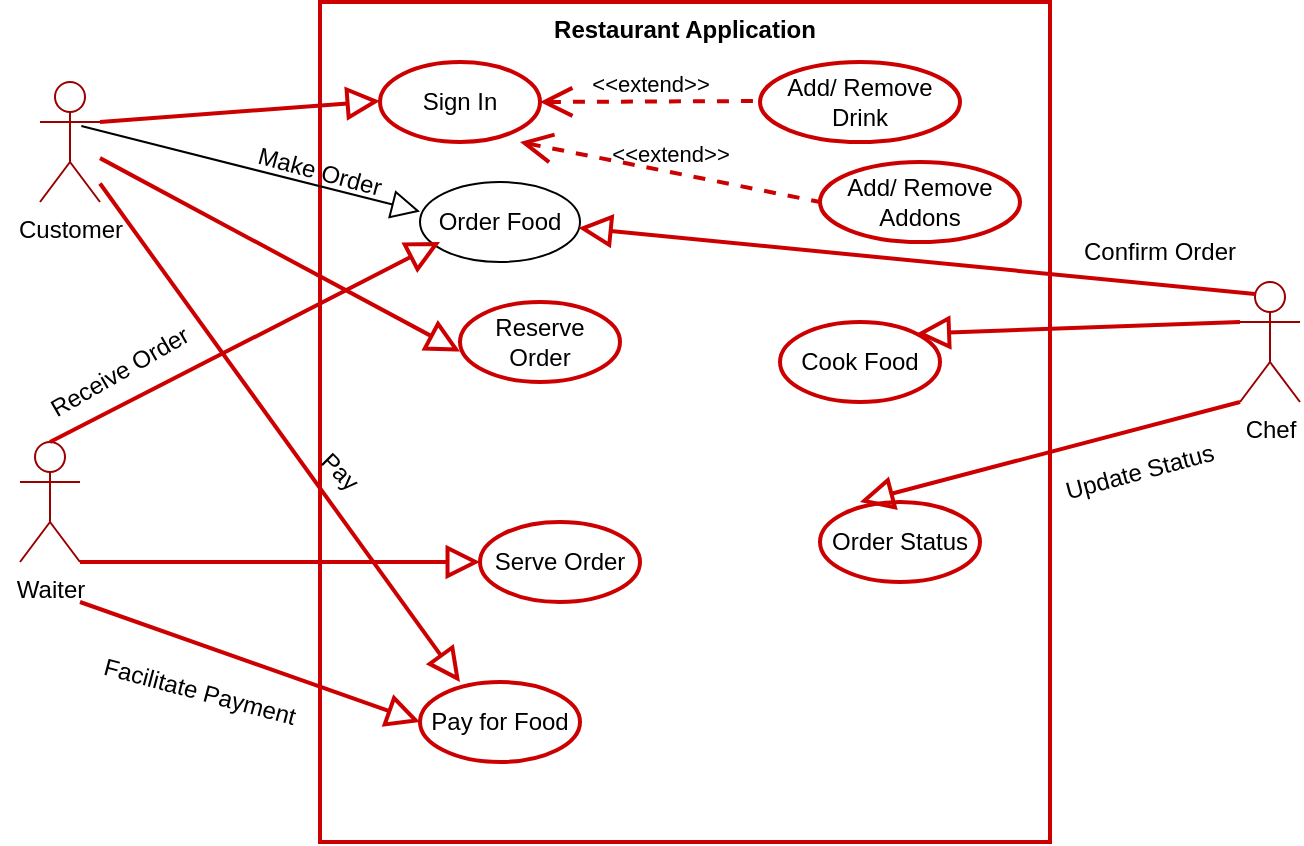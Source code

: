 <mxfile version="20.4.0" type="device"><diagram id="gDJLe3tCB53izDLcpRfm" name="Page-1"><mxGraphModel dx="782" dy="436" grid="1" gridSize="10" guides="1" tooltips="1" connect="1" arrows="1" fold="1" page="1" pageScale="1" pageWidth="827" pageHeight="1169" math="0" shadow="0"><root><mxCell id="0"/><mxCell id="1" parent="0"/><mxCell id="gHpnLB01UqZEoeaxgCN--1" value="Restaurant Application" style="shape=rect;html=1;verticalAlign=top;fontStyle=1;whiteSpace=wrap;align=center;strokeColor=#CC0000;strokeWidth=2;" vertex="1" parent="1"><mxGeometry x="230" y="30" width="365" height="420" as="geometry"/></mxCell><mxCell id="gHpnLB01UqZEoeaxgCN--2" value="Customer" style="shape=umlActor;html=1;verticalLabelPosition=bottom;verticalAlign=top;align=center;strokeColor=#990000;" vertex="1" parent="1"><mxGeometry x="90" y="70" width="30" height="60" as="geometry"/></mxCell><mxCell id="gHpnLB01UqZEoeaxgCN--4" value="Waiter" style="shape=umlActor;html=1;verticalLabelPosition=bottom;verticalAlign=top;align=center;strokeColor=#990000;" vertex="1" parent="1"><mxGeometry x="80" y="250" width="30" height="60" as="geometry"/></mxCell><mxCell id="gHpnLB01UqZEoeaxgCN--7" value="Chef" style="shape=umlActor;html=1;verticalLabelPosition=bottom;verticalAlign=top;align=center;strokeColor=#990000;" vertex="1" parent="1"><mxGeometry x="690" y="170" width="30" height="60" as="geometry"/></mxCell><mxCell id="gHpnLB01UqZEoeaxgCN--8" value="Sign In" style="ellipse;whiteSpace=wrap;html=1;strokeColor=#CC0000;strokeWidth=2;" vertex="1" parent="1"><mxGeometry x="260" y="60" width="80" height="40" as="geometry"/></mxCell><mxCell id="gHpnLB01UqZEoeaxgCN--9" value="Order Food&lt;span style=&quot;color: rgba(0, 0, 0, 0); font-family: monospace; font-size: 0px; text-align: start;&quot;&gt;%3CmxGraphModel%3E%3Croot%3E%3CmxCell%20id%3D%220%22%2F%3E%3CmxCell%20id%3D%221%22%20parent%3D%220%22%2F%3E%3CmxCell%20id%3D%222%22%20value%3D%22Sign%20In%22%20style%3D%22ellipse%3BwhiteSpace%3Dwrap%3Bhtml%3D1%3B%22%20vertex%3D%221%22%20parent%3D%221%22%3E%3CmxGeometry%20x%3D%22260%22%20y%3D%2260%22%20width%3D%2280%22%20height%3D%2240%22%20as%3D%22geometry%22%2F%3E%3C%2FmxCell%3E%3C%2Froot%3E%3C%2FmxGraphModel%3E&lt;/span&gt;" style="ellipse;whiteSpace=wrap;html=1;" vertex="1" parent="1"><mxGeometry x="280" y="120" width="80" height="40" as="geometry"/></mxCell><mxCell id="gHpnLB01UqZEoeaxgCN--10" value="Add/ Remove Addons" style="ellipse;whiteSpace=wrap;html=1;strokeColor=#CC0000;strokeWidth=2;" vertex="1" parent="1"><mxGeometry x="480" y="110" width="100" height="40" as="geometry"/></mxCell><mxCell id="gHpnLB01UqZEoeaxgCN--11" value="Add/ Remove Drink" style="ellipse;whiteSpace=wrap;html=1;strokeColor=#CC0000;strokeWidth=2;" vertex="1" parent="1"><mxGeometry x="450" y="60" width="100" height="40" as="geometry"/></mxCell><mxCell id="gHpnLB01UqZEoeaxgCN--12" value="Reserve Order" style="ellipse;whiteSpace=wrap;html=1;strokeColor=#CC0000;strokeWidth=2;" vertex="1" parent="1"><mxGeometry x="300" y="180" width="80" height="40" as="geometry"/></mxCell><mxCell id="gHpnLB01UqZEoeaxgCN--13" value="Cook Food" style="ellipse;whiteSpace=wrap;html=1;strokeColor=#CC0000;strokeWidth=2;" vertex="1" parent="1"><mxGeometry x="460" y="190" width="80" height="40" as="geometry"/></mxCell><mxCell id="gHpnLB01UqZEoeaxgCN--14" value="Serve Order" style="ellipse;whiteSpace=wrap;html=1;strokeColor=#CC0000;strokeWidth=2;" vertex="1" parent="1"><mxGeometry x="310" y="290" width="80" height="40" as="geometry"/></mxCell><mxCell id="gHpnLB01UqZEoeaxgCN--15" value="Order Status" style="ellipse;whiteSpace=wrap;html=1;strokeColor=#CC0000;strokeWidth=2;" vertex="1" parent="1"><mxGeometry x="480" y="280" width="80" height="40" as="geometry"/></mxCell><mxCell id="gHpnLB01UqZEoeaxgCN--16" value="Pay for Food" style="ellipse;whiteSpace=wrap;html=1;strokeColor=#CC0000;strokeWidth=2;" vertex="1" parent="1"><mxGeometry x="280" y="370" width="80" height="40" as="geometry"/></mxCell><mxCell id="gHpnLB01UqZEoeaxgCN--17" value="" style="edgeStyle=none;html=1;endArrow=block;endFill=0;endSize=12;verticalAlign=bottom;rounded=0;exitX=1;exitY=1;exitDx=0;exitDy=0;exitPerimeter=0;strokeColor=#CC0000;strokeWidth=2;" edge="1" parent="1" source="gHpnLB01UqZEoeaxgCN--4"><mxGeometry width="160" relative="1" as="geometry"><mxPoint x="150" y="310" as="sourcePoint"/><mxPoint x="310" y="310" as="targetPoint"/></mxGeometry></mxCell><mxCell id="gHpnLB01UqZEoeaxgCN--19" value="" style="edgeStyle=none;html=1;endArrow=block;endFill=0;endSize=12;verticalAlign=bottom;rounded=0;exitX=1;exitY=0.333;exitDx=0;exitDy=0;exitPerimeter=0;strokeColor=#CC0000;strokeWidth=2;" edge="1" parent="1" source="gHpnLB01UqZEoeaxgCN--2"><mxGeometry width="160" relative="1" as="geometry"><mxPoint x="100" y="79.5" as="sourcePoint"/><mxPoint x="260" y="79.5" as="targetPoint"/></mxGeometry></mxCell><mxCell id="gHpnLB01UqZEoeaxgCN--20" value="" style="edgeStyle=none;html=1;endArrow=block;endFill=0;endSize=12;verticalAlign=bottom;rounded=0;exitX=0.689;exitY=0.367;exitDx=0;exitDy=0;exitPerimeter=0;" edge="1" parent="1" source="gHpnLB01UqZEoeaxgCN--2"><mxGeometry width="160" relative="1" as="geometry"><mxPoint x="140" y="145.25" as="sourcePoint"/><mxPoint x="280" y="134.75" as="targetPoint"/></mxGeometry></mxCell><mxCell id="gHpnLB01UqZEoeaxgCN--21" value="" style="edgeStyle=none;html=1;endArrow=block;endFill=0;endSize=12;verticalAlign=bottom;rounded=0;strokeColor=#CC0000;strokeWidth=2;" edge="1" parent="1" source="gHpnLB01UqZEoeaxgCN--2"><mxGeometry width="160" relative="1" as="geometry"><mxPoint x="160" y="215.25" as="sourcePoint"/><mxPoint x="300" y="204.75" as="targetPoint"/></mxGeometry></mxCell><mxCell id="gHpnLB01UqZEoeaxgCN--23" value="" style="edgeStyle=none;html=1;endArrow=block;endFill=0;endSize=12;verticalAlign=bottom;rounded=0;strokeColor=#CC0000;strokeWidth=2;" edge="1" parent="1" source="gHpnLB01UqZEoeaxgCN--2"><mxGeometry width="160" relative="1" as="geometry"><mxPoint x="140" y="370" as="sourcePoint"/><mxPoint x="300" y="370" as="targetPoint"/></mxGeometry></mxCell><mxCell id="gHpnLB01UqZEoeaxgCN--24" value="" style="edgeStyle=none;html=1;endArrow=block;endFill=0;endSize=12;verticalAlign=bottom;rounded=0;strokeColor=#CC0000;strokeWidth=2;" edge="1" parent="1"><mxGeometry width="160" relative="1" as="geometry"><mxPoint x="110" y="330" as="sourcePoint"/><mxPoint x="280" y="390" as="targetPoint"/></mxGeometry></mxCell><mxCell id="gHpnLB01UqZEoeaxgCN--30" value="" style="edgeStyle=none;html=1;endArrow=block;endFill=0;endSize=12;verticalAlign=bottom;rounded=0;exitX=0;exitY=1;exitDx=0;exitDy=0;exitPerimeter=0;strokeColor=#CC0000;strokeWidth=2;" edge="1" parent="1" source="gHpnLB01UqZEoeaxgCN--7"><mxGeometry width="160" relative="1" as="geometry"><mxPoint x="340" y="280" as="sourcePoint"/><mxPoint x="500" y="280" as="targetPoint"/></mxGeometry></mxCell><mxCell id="gHpnLB01UqZEoeaxgCN--31" value="" style="edgeStyle=none;html=1;endArrow=block;endFill=0;endSize=12;verticalAlign=bottom;rounded=0;exitX=0;exitY=0.333;exitDx=0;exitDy=0;exitPerimeter=0;entryX=1;entryY=0;entryDx=0;entryDy=0;strokeColor=#CC0000;strokeWidth=2;" edge="1" parent="1" source="gHpnLB01UqZEoeaxgCN--7" target="gHpnLB01UqZEoeaxgCN--13"><mxGeometry width="160" relative="1" as="geometry"><mxPoint x="340" y="190" as="sourcePoint"/><mxPoint x="500" y="190" as="targetPoint"/></mxGeometry></mxCell><mxCell id="gHpnLB01UqZEoeaxgCN--34" value="" style="edgeStyle=none;html=1;endArrow=block;endFill=0;endSize=12;verticalAlign=bottom;rounded=0;entryX=1;entryY=0;entryDx=0;entryDy=0;exitX=0.25;exitY=0.1;exitDx=0;exitDy=0;exitPerimeter=0;strokeColor=#CC0000;strokeWidth=2;" edge="1" parent="1" source="gHpnLB01UqZEoeaxgCN--7"><mxGeometry width="160" relative="1" as="geometry"><mxPoint x="520.86" y="137.07" as="sourcePoint"/><mxPoint x="359.144" y="142.928" as="targetPoint"/></mxGeometry></mxCell><mxCell id="gHpnLB01UqZEoeaxgCN--36" value="&amp;lt;&amp;lt;extend&amp;gt;&amp;gt;" style="edgeStyle=none;html=1;startArrow=open;endArrow=none;startSize=12;verticalAlign=bottom;dashed=1;labelBackgroundColor=none;rounded=0;entryX=0;entryY=0.5;entryDx=0;entryDy=0;strokeColor=#CC0000;strokeWidth=2;" edge="1" parent="1" target="gHpnLB01UqZEoeaxgCN--10"><mxGeometry width="160" relative="1" as="geometry"><mxPoint x="330" y="100" as="sourcePoint"/><mxPoint x="490" y="100" as="targetPoint"/></mxGeometry></mxCell><mxCell id="gHpnLB01UqZEoeaxgCN--37" value="&amp;lt;&amp;lt;extend&amp;gt;&amp;gt;" style="edgeStyle=none;html=1;startArrow=open;endArrow=none;startSize=12;verticalAlign=bottom;dashed=1;labelBackgroundColor=none;rounded=0;strokeColor=#CC0000;strokeWidth=2;" edge="1" parent="1"><mxGeometry width="160" relative="1" as="geometry"><mxPoint x="340" y="80" as="sourcePoint"/><mxPoint x="450" y="79.5" as="targetPoint"/></mxGeometry></mxCell><mxCell id="gHpnLB01UqZEoeaxgCN--38" value="Update Status" style="rounded=0;whiteSpace=wrap;html=1;rotation=-15;strokeColor=none;fillColor=none;" vertex="1" parent="1"><mxGeometry x="580" y="250" width="120" height="30" as="geometry"/></mxCell><mxCell id="gHpnLB01UqZEoeaxgCN--39" value="Confirm Order" style="rounded=0;whiteSpace=wrap;html=1;rotation=0;strokeColor=none;fillColor=none;" vertex="1" parent="1"><mxGeometry x="590" y="140" width="120" height="30" as="geometry"/></mxCell><mxCell id="gHpnLB01UqZEoeaxgCN--40" value="Facilitate Payment" style="rounded=0;whiteSpace=wrap;html=1;rotation=15;strokeColor=none;fillColor=none;" vertex="1" parent="1"><mxGeometry x="110" y="360" width="120" height="30" as="geometry"/></mxCell><mxCell id="gHpnLB01UqZEoeaxgCN--41" value="Pay" style="rounded=0;whiteSpace=wrap;html=1;rotation=45;strokeColor=none;fillColor=none;" vertex="1" parent="1"><mxGeometry x="180" y="250" width="120" height="30" as="geometry"/></mxCell><mxCell id="gHpnLB01UqZEoeaxgCN--42" value="Make Order" style="rounded=0;whiteSpace=wrap;html=1;rotation=15;strokeColor=none;fillColor=none;" vertex="1" parent="1"><mxGeometry x="170" y="100" width="120" height="30" as="geometry"/></mxCell><mxCell id="gHpnLB01UqZEoeaxgCN--44" value="" style="edgeStyle=none;html=1;endArrow=block;endFill=0;endSize=12;verticalAlign=bottom;rounded=0;exitX=0.5;exitY=0;exitDx=0;exitDy=0;exitPerimeter=0;strokeColor=#CC0000;strokeWidth=2;" edge="1" parent="1" source="gHpnLB01UqZEoeaxgCN--4"><mxGeometry width="160" relative="1" as="geometry"><mxPoint x="130" y="150" as="sourcePoint"/><mxPoint x="290" y="150" as="targetPoint"/></mxGeometry></mxCell><mxCell id="gHpnLB01UqZEoeaxgCN--45" value="Receive Order" style="rounded=0;whiteSpace=wrap;html=1;rotation=-30;strokeColor=none;fillColor=none;" vertex="1" parent="1"><mxGeometry x="70" y="200" width="120" height="30" as="geometry"/></mxCell></root></mxGraphModel></diagram></mxfile>